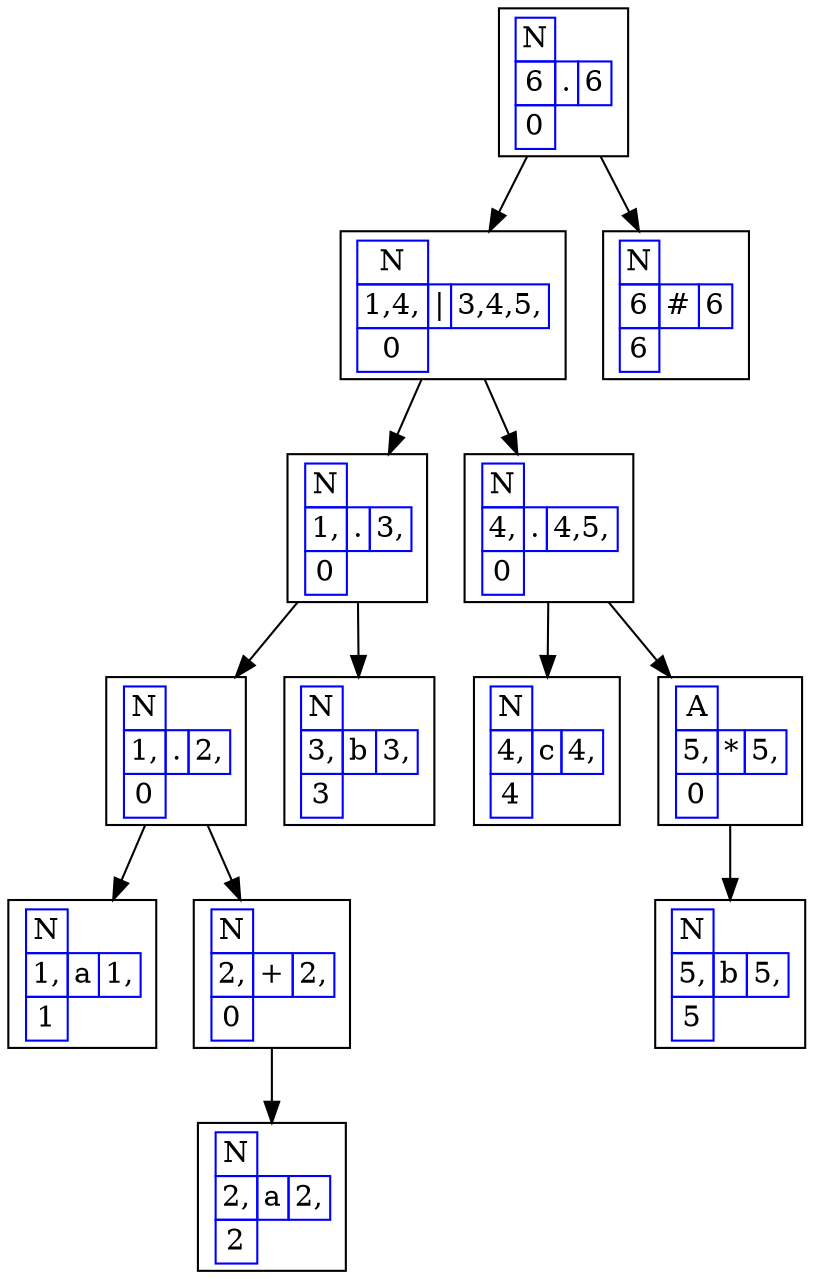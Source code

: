 digraph G{
rankdir=UD
node[shape=box]
concentrate=true
nodo13 [ label =< 
<table border='0' cellborder='1' color='blue' cellspacing='0'>
<tr><td>N</td></tr>
<tr><td>6</td><td>.</td><td>6</td></tr>
<tr><td>0</td></tr>
</table>
>];
nodo11 [ label =< 
<table border='0' cellborder='1' color='blue' cellspacing='0'>
<tr><td>N</td></tr>
<tr><td>1,4,</td><td>|</td><td>3,4,5,</td></tr>
<tr><td>0</td></tr>
</table>
>];
nodo6 [ label =< 
<table border='0' cellborder='1' color='blue' cellspacing='0'>
<tr><td>N</td></tr>
<tr><td>1,</td><td>.</td><td>3,</td></tr>
<tr><td>0</td></tr>
</table>
>];
nodo4 [ label =< 
<table border='0' cellborder='1' color='blue' cellspacing='0'>
<tr><td>N</td></tr>
<tr><td>1,</td><td>.</td><td>2,</td></tr>
<tr><td>0</td></tr>
</table>
>];
nodo1 [ label =< 
<table border='0' cellborder='1' color='blue' cellspacing='0'>
<tr><td>N</td></tr>
<tr><td>1,</td><td>a</td><td>1,</td></tr>
<tr><td>1</td></tr>
</table>
>];
nodo4->nodo1
nodo3 [ label =< 
<table border='0' cellborder='1' color='blue' cellspacing='0'>
<tr><td>N</td></tr>
<tr><td>2,</td><td>+</td><td>2,</td></tr>
<tr><td>0</td></tr>
</table>
>];
nodo2 [ label =< 
<table border='0' cellborder='1' color='blue' cellspacing='0'>
<tr><td>N</td></tr>
<tr><td>2,</td><td>a</td><td>2,</td></tr>
<tr><td>2</td></tr>
</table>
>];
nodo3->nodo2
nodo4->nodo3
nodo6->nodo4
nodo5 [ label =< 
<table border='0' cellborder='1' color='blue' cellspacing='0'>
<tr><td>N</td></tr>
<tr><td>3,</td><td>b</td><td>3,</td></tr>
<tr><td>3</td></tr>
</table>
>];
nodo6->nodo5
nodo11->nodo6
nodo10 [ label =< 
<table border='0' cellborder='1' color='blue' cellspacing='0'>
<tr><td>N</td></tr>
<tr><td>4,</td><td>.</td><td>4,5,</td></tr>
<tr><td>0</td></tr>
</table>
>];
nodo7 [ label =< 
<table border='0' cellborder='1' color='blue' cellspacing='0'>
<tr><td>N</td></tr>
<tr><td>4,</td><td>c</td><td>4,</td></tr>
<tr><td>4</td></tr>
</table>
>];
nodo10->nodo7
nodo9 [ label =< 
<table border='0' cellborder='1' color='blue' cellspacing='0'>
<tr><td>A</td></tr>
<tr><td>5,</td><td>*</td><td>5,</td></tr>
<tr><td>0</td></tr>
</table>
>];
nodo8 [ label =< 
<table border='0' cellborder='1' color='blue' cellspacing='0'>
<tr><td>N</td></tr>
<tr><td>5,</td><td>b</td><td>5,</td></tr>
<tr><td>5</td></tr>
</table>
>];
nodo9->nodo8
nodo10->nodo9
nodo11->nodo10
nodo13->nodo11
nodo12 [ label =< 
<table border='0' cellborder='1' color='blue' cellspacing='0'>
<tr><td>N</td></tr>
<tr><td>6</td><td>#</td><td>6</td></tr>
<tr><td>6</td></tr>
</table>
>];
nodo13->nodo12

}
